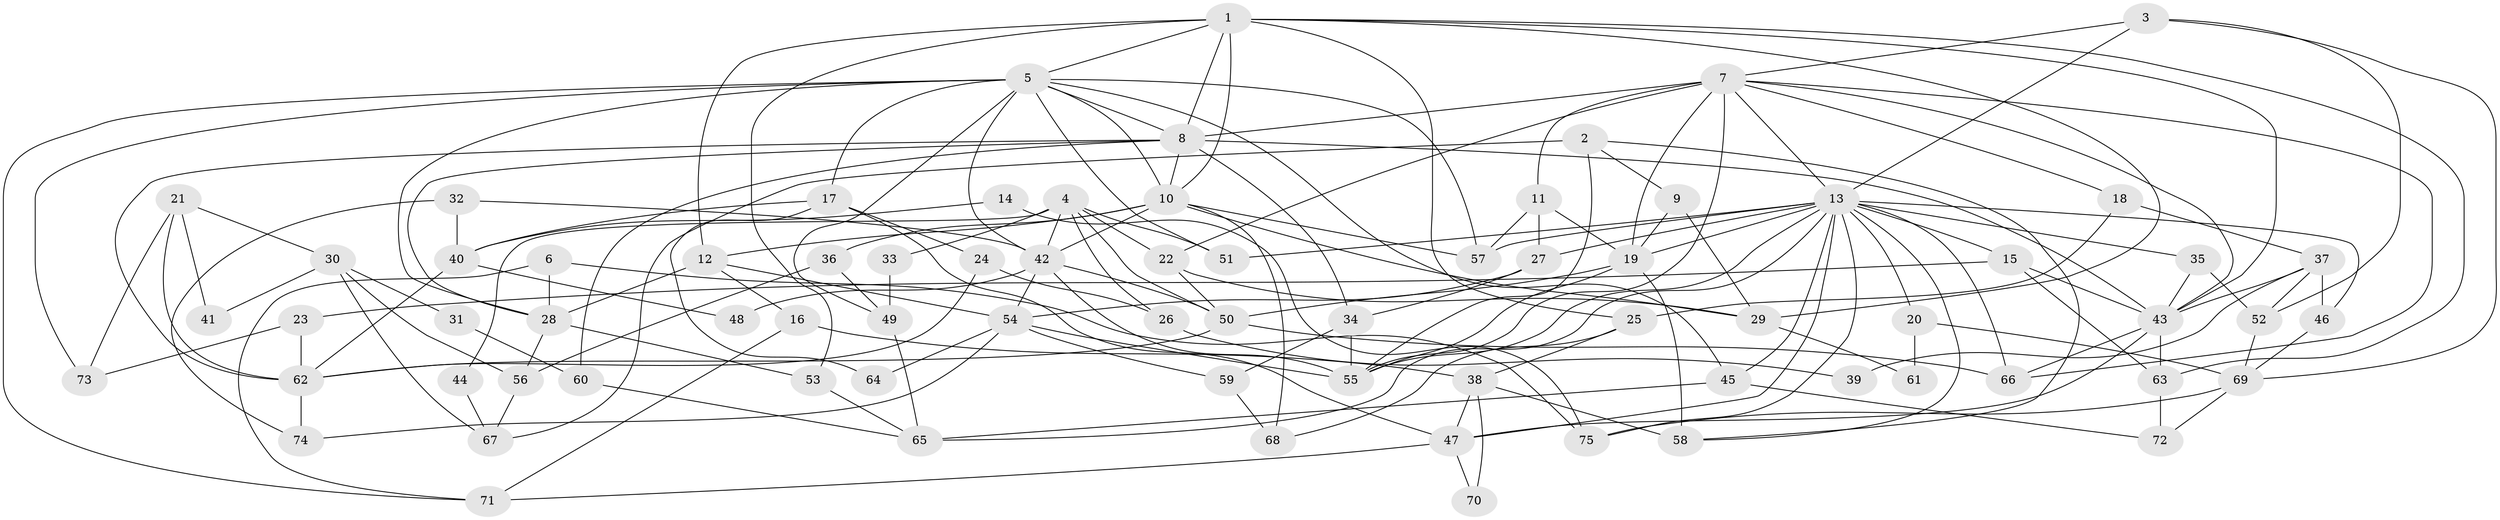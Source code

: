 // original degree distribution, {6: 0.102803738317757, 4: 0.32710280373831774, 7: 0.056074766355140186, 3: 0.2616822429906542, 5: 0.11214953271028037, 2: 0.1308411214953271, 8: 0.009345794392523364}
// Generated by graph-tools (version 1.1) at 2025/50/03/04/25 22:50:57]
// undirected, 75 vertices, 171 edges
graph export_dot {
  node [color=gray90,style=filled];
  1;
  2;
  3;
  4;
  5;
  6;
  7;
  8;
  9;
  10;
  11;
  12;
  13;
  14;
  15;
  16;
  17;
  18;
  19;
  20;
  21;
  22;
  23;
  24;
  25;
  26;
  27;
  28;
  29;
  30;
  31;
  32;
  33;
  34;
  35;
  36;
  37;
  38;
  39;
  40;
  41;
  42;
  43;
  44;
  45;
  46;
  47;
  48;
  49;
  50;
  51;
  52;
  53;
  54;
  55;
  56;
  57;
  58;
  59;
  60;
  61;
  62;
  63;
  64;
  65;
  66;
  67;
  68;
  69;
  70;
  71;
  72;
  73;
  74;
  75;
  1 -- 5 [weight=1.0];
  1 -- 8 [weight=1.0];
  1 -- 10 [weight=1.0];
  1 -- 12 [weight=1.0];
  1 -- 25 [weight=1.0];
  1 -- 29 [weight=1.0];
  1 -- 43 [weight=1.0];
  1 -- 53 [weight=1.0];
  1 -- 63 [weight=1.0];
  2 -- 9 [weight=1.0];
  2 -- 55 [weight=1.0];
  2 -- 58 [weight=1.0];
  2 -- 67 [weight=1.0];
  3 -- 7 [weight=1.0];
  3 -- 13 [weight=1.0];
  3 -- 52 [weight=1.0];
  3 -- 69 [weight=1.0];
  4 -- 22 [weight=1.0];
  4 -- 26 [weight=1.0];
  4 -- 33 [weight=1.0];
  4 -- 42 [weight=1.0];
  4 -- 44 [weight=1.0];
  4 -- 50 [weight=1.0];
  4 -- 51 [weight=1.0];
  5 -- 8 [weight=2.0];
  5 -- 10 [weight=2.0];
  5 -- 17 [weight=2.0];
  5 -- 28 [weight=2.0];
  5 -- 42 [weight=1.0];
  5 -- 45 [weight=1.0];
  5 -- 49 [weight=1.0];
  5 -- 51 [weight=1.0];
  5 -- 57 [weight=1.0];
  5 -- 71 [weight=1.0];
  5 -- 73 [weight=1.0];
  6 -- 28 [weight=1.0];
  6 -- 71 [weight=1.0];
  6 -- 75 [weight=1.0];
  7 -- 8 [weight=1.0];
  7 -- 11 [weight=1.0];
  7 -- 13 [weight=1.0];
  7 -- 18 [weight=1.0];
  7 -- 19 [weight=2.0];
  7 -- 22 [weight=1.0];
  7 -- 43 [weight=1.0];
  7 -- 55 [weight=1.0];
  7 -- 66 [weight=1.0];
  8 -- 10 [weight=1.0];
  8 -- 28 [weight=1.0];
  8 -- 34 [weight=1.0];
  8 -- 43 [weight=1.0];
  8 -- 60 [weight=1.0];
  8 -- 62 [weight=1.0];
  9 -- 19 [weight=1.0];
  9 -- 29 [weight=1.0];
  10 -- 12 [weight=1.0];
  10 -- 29 [weight=1.0];
  10 -- 36 [weight=1.0];
  10 -- 42 [weight=1.0];
  10 -- 57 [weight=1.0];
  10 -- 68 [weight=1.0];
  11 -- 19 [weight=1.0];
  11 -- 27 [weight=1.0];
  11 -- 57 [weight=1.0];
  12 -- 16 [weight=1.0];
  12 -- 28 [weight=1.0];
  12 -- 54 [weight=1.0];
  13 -- 15 [weight=1.0];
  13 -- 19 [weight=1.0];
  13 -- 20 [weight=1.0];
  13 -- 27 [weight=1.0];
  13 -- 35 [weight=1.0];
  13 -- 45 [weight=1.0];
  13 -- 46 [weight=1.0];
  13 -- 47 [weight=1.0];
  13 -- 51 [weight=1.0];
  13 -- 55 [weight=1.0];
  13 -- 57 [weight=1.0];
  13 -- 58 [weight=1.0];
  13 -- 65 [weight=1.0];
  13 -- 66 [weight=1.0];
  13 -- 75 [weight=1.0];
  14 -- 40 [weight=1.0];
  14 -- 75 [weight=1.0];
  15 -- 23 [weight=1.0];
  15 -- 43 [weight=1.0];
  15 -- 63 [weight=1.0];
  16 -- 38 [weight=1.0];
  16 -- 71 [weight=1.0];
  17 -- 24 [weight=1.0];
  17 -- 40 [weight=1.0];
  17 -- 47 [weight=1.0];
  17 -- 64 [weight=1.0];
  18 -- 25 [weight=1.0];
  18 -- 37 [weight=1.0];
  19 -- 50 [weight=1.0];
  19 -- 55 [weight=1.0];
  19 -- 58 [weight=2.0];
  20 -- 61 [weight=1.0];
  20 -- 69 [weight=1.0];
  21 -- 30 [weight=1.0];
  21 -- 41 [weight=1.0];
  21 -- 62 [weight=1.0];
  21 -- 73 [weight=1.0];
  22 -- 29 [weight=1.0];
  22 -- 50 [weight=1.0];
  23 -- 62 [weight=1.0];
  23 -- 73 [weight=2.0];
  24 -- 26 [weight=1.0];
  24 -- 62 [weight=1.0];
  25 -- 38 [weight=1.0];
  25 -- 68 [weight=1.0];
  26 -- 39 [weight=1.0];
  27 -- 34 [weight=1.0];
  27 -- 54 [weight=1.0];
  28 -- 53 [weight=1.0];
  28 -- 56 [weight=1.0];
  29 -- 61 [weight=1.0];
  30 -- 31 [weight=1.0];
  30 -- 41 [weight=1.0];
  30 -- 56 [weight=1.0];
  30 -- 67 [weight=1.0];
  31 -- 60 [weight=1.0];
  32 -- 40 [weight=1.0];
  32 -- 42 [weight=1.0];
  32 -- 74 [weight=1.0];
  33 -- 49 [weight=1.0];
  34 -- 55 [weight=1.0];
  34 -- 59 [weight=1.0];
  35 -- 43 [weight=1.0];
  35 -- 52 [weight=1.0];
  36 -- 49 [weight=1.0];
  36 -- 56 [weight=1.0];
  37 -- 39 [weight=1.0];
  37 -- 43 [weight=1.0];
  37 -- 46 [weight=1.0];
  37 -- 52 [weight=1.0];
  38 -- 47 [weight=1.0];
  38 -- 58 [weight=1.0];
  38 -- 70 [weight=1.0];
  40 -- 48 [weight=1.0];
  40 -- 62 [weight=1.0];
  42 -- 48 [weight=1.0];
  42 -- 50 [weight=1.0];
  42 -- 54 [weight=1.0];
  42 -- 55 [weight=1.0];
  43 -- 47 [weight=1.0];
  43 -- 63 [weight=1.0];
  43 -- 66 [weight=1.0];
  44 -- 67 [weight=1.0];
  45 -- 65 [weight=1.0];
  45 -- 72 [weight=1.0];
  46 -- 69 [weight=1.0];
  47 -- 70 [weight=1.0];
  47 -- 71 [weight=1.0];
  49 -- 65 [weight=1.0];
  50 -- 62 [weight=1.0];
  50 -- 66 [weight=1.0];
  52 -- 69 [weight=1.0];
  53 -- 65 [weight=1.0];
  54 -- 55 [weight=1.0];
  54 -- 59 [weight=1.0];
  54 -- 64 [weight=1.0];
  54 -- 74 [weight=1.0];
  56 -- 67 [weight=1.0];
  59 -- 68 [weight=1.0];
  60 -- 65 [weight=1.0];
  62 -- 74 [weight=1.0];
  63 -- 72 [weight=1.0];
  69 -- 72 [weight=1.0];
  69 -- 75 [weight=1.0];
}
